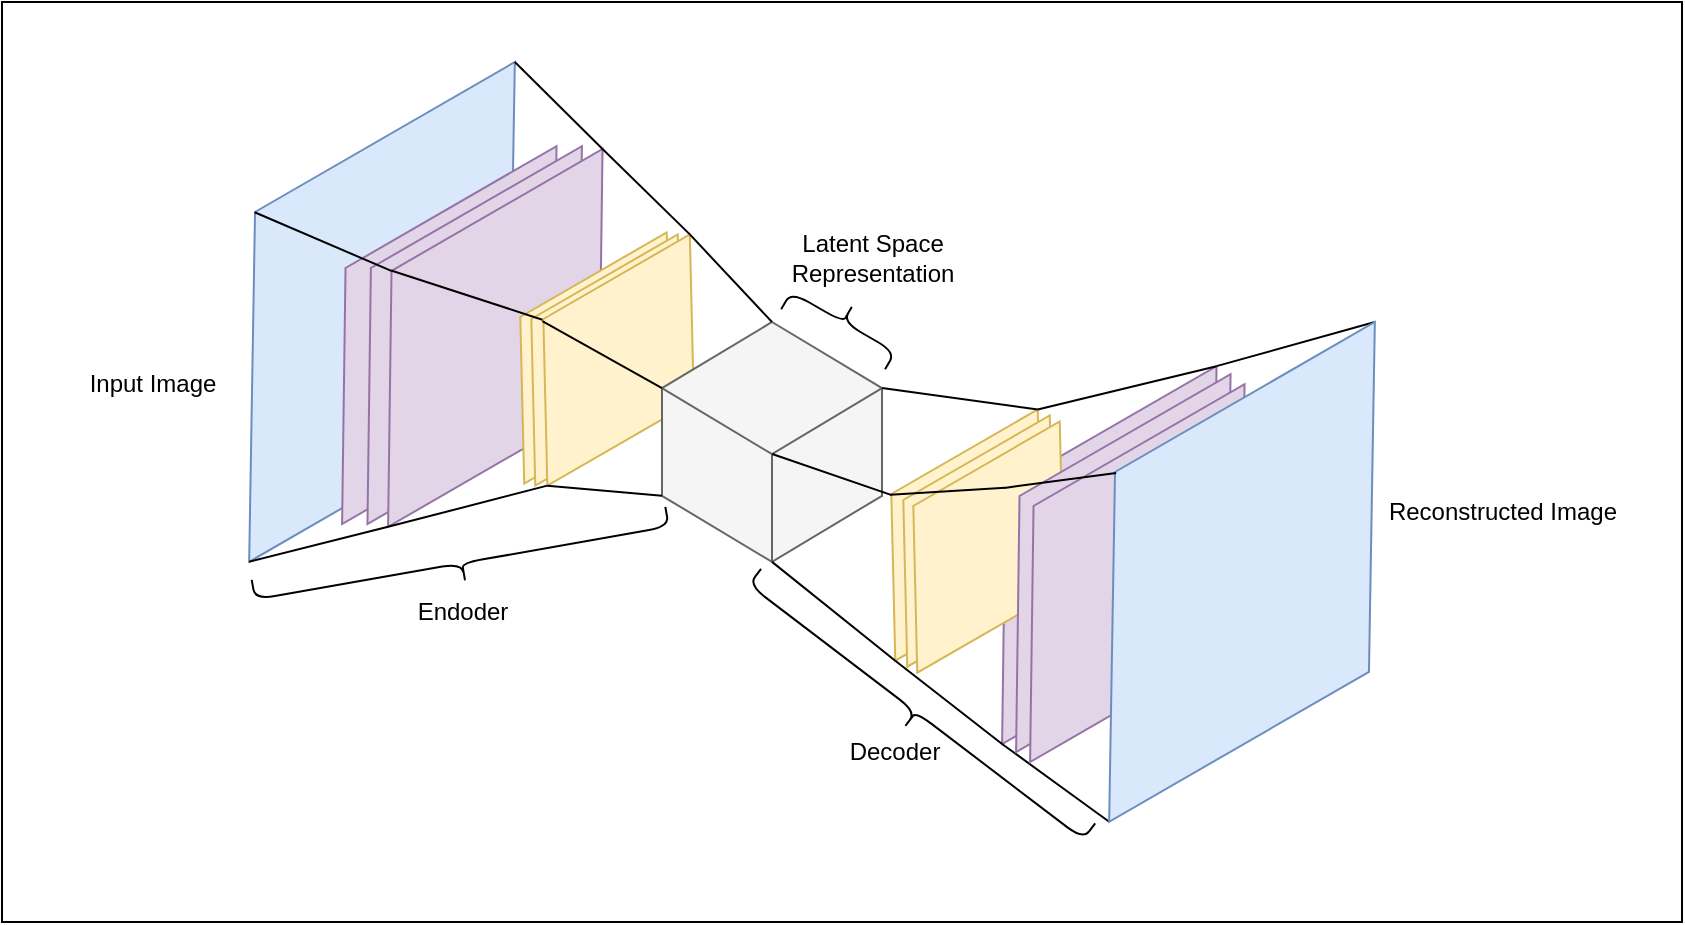 <mxfile version="24.3.1" type="device">
  <diagram name="Página-1" id="b1BpI9sbc_yVwQCMxFGy">
    <mxGraphModel dx="1434" dy="738" grid="1" gridSize="10" guides="1" tooltips="1" connect="1" arrows="1" fold="1" page="1" pageScale="1" pageWidth="1169" pageHeight="827" math="0" shadow="0">
      <root>
        <mxCell id="0" />
        <mxCell id="1" parent="0" />
        <mxCell id="B8Zp_XUAVOikIwBtZeDc-17" value="" style="rounded=0;whiteSpace=wrap;html=1;" parent="1" vertex="1">
          <mxGeometry x="150" y="100" width="840" height="460" as="geometry" />
        </mxCell>
        <mxCell id="tvqHkrEkuvwdhrB_dnag-4" value="" style="shape=parallelogram;perimeter=parallelogramPerimeter;whiteSpace=wrap;html=1;fixedSize=1;rotation=-210;size=90;fillColor=#dae8fc;strokeColor=#6c8ebf;" parent="1" vertex="1">
          <mxGeometry x="220" y="179.95" width="240" height="150" as="geometry" />
        </mxCell>
        <mxCell id="B8Zp_XUAVOikIwBtZeDc-2" value="" style="shape=parallelogram;perimeter=parallelogramPerimeter;whiteSpace=wrap;html=1;fixedSize=1;rotation=-210;size=65.49;fillColor=#e1d5e7;strokeColor=#9673a6;" parent="1" vertex="1">
          <mxGeometry x="280" y="211.54" width="187.32" height="110" as="geometry" />
        </mxCell>
        <mxCell id="B8Zp_XUAVOikIwBtZeDc-1" value="" style="shape=parallelogram;perimeter=parallelogramPerimeter;whiteSpace=wrap;html=1;fixedSize=1;rotation=-210;size=65.49;fillColor=#e1d5e7;strokeColor=#9673a6;" parent="1" vertex="1">
          <mxGeometry x="292.68" y="211.54" width="187.32" height="110" as="geometry" />
        </mxCell>
        <mxCell id="flKzpmarchng9U7WMLnv-46" value="" style="shape=parallelogram;perimeter=parallelogramPerimeter;whiteSpace=wrap;html=1;fixedSize=1;rotation=-210;size=39.96;fillColor=#fff2cc;strokeColor=#d6b656;" parent="1" vertex="1">
          <mxGeometry x="570" y="329.95" width="124.51" height="73.17" as="geometry" />
        </mxCell>
        <mxCell id="flKzpmarchng9U7WMLnv-42" value="" style="shape=parallelogram;perimeter=parallelogramPerimeter;whiteSpace=wrap;html=1;fixedSize=1;rotation=-210;size=65.49;fillColor=#e1d5e7;strokeColor=#9673a6;" parent="1" vertex="1">
          <mxGeometry x="610" y="321.54" width="187.32" height="110" as="geometry" />
        </mxCell>
        <mxCell id="flKzpmarchng9U7WMLnv-7" value="" style="shape=parallelogram;perimeter=parallelogramPerimeter;whiteSpace=wrap;html=1;fixedSize=1;rotation=-210;size=65.49;fillColor=#e1d5e7;strokeColor=#9673a6;" parent="1" vertex="1">
          <mxGeometry x="303" y="212.95" width="187.32" height="110" as="geometry" />
        </mxCell>
        <mxCell id="B8Zp_XUAVOikIwBtZeDc-6" value="" style="shape=parallelogram;perimeter=parallelogramPerimeter;whiteSpace=wrap;html=1;fixedSize=1;rotation=-210;size=39.96;fillColor=#fff2cc;strokeColor=#d6b656;" parent="1" vertex="1">
          <mxGeometry x="384.49" y="241.43" width="124.51" height="73.17" as="geometry" />
        </mxCell>
        <mxCell id="flKzpmarchng9U7WMLnv-8" value="" style="endArrow=none;html=1;rounded=0;entryX=0.626;entryY=1;entryDx=0;entryDy=0;entryPerimeter=0;exitX=0.651;exitY=1;exitDx=0;exitDy=0;exitPerimeter=0;" parent="1" source="flKzpmarchng9U7WMLnv-7" target="tvqHkrEkuvwdhrB_dnag-4" edge="1">
          <mxGeometry width="50" height="50" relative="1" as="geometry">
            <mxPoint x="220" y="209.95" as="sourcePoint" />
            <mxPoint x="270" y="159.95" as="targetPoint" />
          </mxGeometry>
        </mxCell>
        <mxCell id="flKzpmarchng9U7WMLnv-9" value="" style="endArrow=none;html=1;rounded=0;exitX=1;exitY=0;exitDx=0;exitDy=0;entryX=1;entryY=0;entryDx=0;entryDy=0;" parent="1" source="tvqHkrEkuvwdhrB_dnag-4" target="flKzpmarchng9U7WMLnv-7" edge="1">
          <mxGeometry width="50" height="50" relative="1" as="geometry">
            <mxPoint x="230" y="399.95" as="sourcePoint" />
            <mxPoint x="280" y="349.95" as="targetPoint" />
          </mxGeometry>
        </mxCell>
        <mxCell id="flKzpmarchng9U7WMLnv-10" value="" style="endArrow=none;html=1;rounded=0;exitX=0;exitY=1;exitDx=0;exitDy=0;entryX=0;entryY=1;entryDx=0;entryDy=0;" parent="1" source="tvqHkrEkuvwdhrB_dnag-4" target="flKzpmarchng9U7WMLnv-7" edge="1">
          <mxGeometry width="50" height="50" relative="1" as="geometry">
            <mxPoint x="440" y="129.95" as="sourcePoint" />
            <mxPoint x="490" y="79.95" as="targetPoint" />
          </mxGeometry>
        </mxCell>
        <mxCell id="B8Zp_XUAVOikIwBtZeDc-5" value="" style="shape=parallelogram;perimeter=parallelogramPerimeter;whiteSpace=wrap;html=1;fixedSize=1;rotation=-210;size=39.96;fillColor=#fff2cc;strokeColor=#d6b656;" parent="1" vertex="1">
          <mxGeometry x="390" y="242.43" width="124.51" height="73.17" as="geometry" />
        </mxCell>
        <mxCell id="flKzpmarchng9U7WMLnv-11" value="" style="shape=parallelogram;perimeter=parallelogramPerimeter;whiteSpace=wrap;html=1;fixedSize=1;rotation=-210;size=39.96;fillColor=#fff2cc;strokeColor=#d6b656;" parent="1" vertex="1">
          <mxGeometry x="396.04" y="242.43" width="124.51" height="73.17" as="geometry" />
        </mxCell>
        <mxCell id="flKzpmarchng9U7WMLnv-12" value="" style="endArrow=none;html=1;rounded=0;exitX=1;exitY=0;exitDx=0;exitDy=0;entryX=1;entryY=0;entryDx=0;entryDy=0;" parent="1" source="flKzpmarchng9U7WMLnv-7" target="flKzpmarchng9U7WMLnv-11" edge="1">
          <mxGeometry width="50" height="50" relative="1" as="geometry">
            <mxPoint x="340" y="429.95" as="sourcePoint" />
            <mxPoint x="390" y="379.95" as="targetPoint" />
          </mxGeometry>
        </mxCell>
        <mxCell id="B8Zp_XUAVOikIwBtZeDc-7" value="" style="shape=parallelogram;perimeter=parallelogramPerimeter;whiteSpace=wrap;html=1;fixedSize=1;rotation=-210;size=39.96;fillColor=#fff2cc;strokeColor=#d6b656;" parent="1" vertex="1">
          <mxGeometry x="576" y="332.95" width="124.51" height="73.17" as="geometry" />
        </mxCell>
        <mxCell id="flKzpmarchng9U7WMLnv-13" value="" style="endArrow=none;html=1;rounded=0;exitX=0.651;exitY=1.002;exitDx=0;exitDy=0;exitPerimeter=0;entryX=0.684;entryY=0.999;entryDx=0;entryDy=0;entryPerimeter=0;" parent="1" source="flKzpmarchng9U7WMLnv-7" target="flKzpmarchng9U7WMLnv-11" edge="1">
          <mxGeometry width="50" height="50" relative="1" as="geometry">
            <mxPoint x="230" y="229.95" as="sourcePoint" />
            <mxPoint x="280" y="179.95" as="targetPoint" />
          </mxGeometry>
        </mxCell>
        <mxCell id="flKzpmarchng9U7WMLnv-14" value="" style="endArrow=none;html=1;rounded=0;exitX=0;exitY=1;exitDx=0;exitDy=0;entryX=0;entryY=1;entryDx=0;entryDy=0;" parent="1" source="flKzpmarchng9U7WMLnv-7" target="flKzpmarchng9U7WMLnv-11" edge="1">
          <mxGeometry width="50" height="50" relative="1" as="geometry">
            <mxPoint x="490.32" y="159.95" as="sourcePoint" />
            <mxPoint x="534.32" y="203.95" as="targetPoint" />
          </mxGeometry>
        </mxCell>
        <mxCell id="flKzpmarchng9U7WMLnv-43" value="" style="endArrow=none;html=1;rounded=0;entryX=0.626;entryY=1;entryDx=0;entryDy=0;entryPerimeter=0;exitX=0.651;exitY=1;exitDx=0;exitDy=0;exitPerimeter=0;" parent="1" source="flKzpmarchng9U7WMLnv-42" target="flKzpmarchng9U7WMLnv-41" edge="1">
          <mxGeometry width="50" height="50" relative="1" as="geometry">
            <mxPoint x="560" y="309.9" as="sourcePoint" />
            <mxPoint x="610" y="259.9" as="targetPoint" />
          </mxGeometry>
        </mxCell>
        <mxCell id="flKzpmarchng9U7WMLnv-44" value="" style="endArrow=none;html=1;rounded=0;exitX=1;exitY=0;exitDx=0;exitDy=0;entryX=1;entryY=0;entryDx=0;entryDy=0;" parent="1" source="flKzpmarchng9U7WMLnv-41" target="flKzpmarchng9U7WMLnv-42" edge="1">
          <mxGeometry width="50" height="50" relative="1" as="geometry">
            <mxPoint x="570" y="499.9" as="sourcePoint" />
            <mxPoint x="620" y="449.9" as="targetPoint" />
          </mxGeometry>
        </mxCell>
        <mxCell id="flKzpmarchng9U7WMLnv-45" value="" style="endArrow=none;html=1;rounded=0;exitX=0;exitY=1;exitDx=0;exitDy=0;entryX=0;entryY=1;entryDx=0;entryDy=0;" parent="1" source="flKzpmarchng9U7WMLnv-41" target="flKzpmarchng9U7WMLnv-42" edge="1">
          <mxGeometry width="50" height="50" relative="1" as="geometry">
            <mxPoint x="780" y="229.9" as="sourcePoint" />
            <mxPoint x="830" y="179.9" as="targetPoint" />
          </mxGeometry>
        </mxCell>
        <mxCell id="flKzpmarchng9U7WMLnv-47" value="" style="endArrow=none;html=1;rounded=0;exitX=1;exitY=0;exitDx=0;exitDy=0;entryX=1;entryY=0;entryDx=0;entryDy=0;" parent="1" source="flKzpmarchng9U7WMLnv-42" target="flKzpmarchng9U7WMLnv-46" edge="1">
          <mxGeometry width="50" height="50" relative="1" as="geometry">
            <mxPoint x="680" y="529.9" as="sourcePoint" />
            <mxPoint x="730" y="479.9" as="targetPoint" />
          </mxGeometry>
        </mxCell>
        <mxCell id="B8Zp_XUAVOikIwBtZeDc-8" value="" style="shape=parallelogram;perimeter=parallelogramPerimeter;whiteSpace=wrap;html=1;fixedSize=1;rotation=-210;size=39.96;fillColor=#fff2cc;strokeColor=#d6b656;" parent="1" vertex="1">
          <mxGeometry x="581" y="335.95" width="124.51" height="73.17" as="geometry" />
        </mxCell>
        <mxCell id="flKzpmarchng9U7WMLnv-48" value="" style="endArrow=none;html=1;rounded=0;exitX=0.651;exitY=1.002;exitDx=0;exitDy=0;exitPerimeter=0;entryX=0.684;entryY=0.999;entryDx=0;entryDy=0;entryPerimeter=0;" parent="1" source="flKzpmarchng9U7WMLnv-42" target="flKzpmarchng9U7WMLnv-46" edge="1">
          <mxGeometry width="50" height="50" relative="1" as="geometry">
            <mxPoint x="570" y="329.9" as="sourcePoint" />
            <mxPoint x="620" y="279.9" as="targetPoint" />
          </mxGeometry>
        </mxCell>
        <mxCell id="flKzpmarchng9U7WMLnv-49" value="" style="endArrow=none;html=1;rounded=0;exitX=0;exitY=1;exitDx=0;exitDy=0;entryX=0;entryY=1;entryDx=0;entryDy=0;" parent="1" source="flKzpmarchng9U7WMLnv-42" target="flKzpmarchng9U7WMLnv-46" edge="1">
          <mxGeometry width="50" height="50" relative="1" as="geometry">
            <mxPoint x="830.32" y="259.9" as="sourcePoint" />
            <mxPoint x="874.32" y="303.9" as="targetPoint" />
          </mxGeometry>
        </mxCell>
        <mxCell id="flKzpmarchng9U7WMLnv-52" value="" style="html=1;whiteSpace=wrap;shape=isoCube2;backgroundOutline=1;isoAngle=18.577;fillColor=#f5f5f5;strokeColor=#666666;fontColor=#333333;" parent="1" vertex="1">
          <mxGeometry x="480" y="260" width="110" height="119.95" as="geometry" />
        </mxCell>
        <mxCell id="flKzpmarchng9U7WMLnv-53" value="" style="endArrow=none;html=1;rounded=0;exitX=0;exitY=1;exitDx=0;exitDy=0;entryX=0.5;entryY=0;entryDx=0;entryDy=0;entryPerimeter=0;" parent="1" source="flKzpmarchng9U7WMLnv-11" target="flKzpmarchng9U7WMLnv-52" edge="1">
          <mxGeometry width="50" height="50" relative="1" as="geometry">
            <mxPoint x="550" y="210" as="sourcePoint" />
            <mxPoint x="600" y="160" as="targetPoint" />
          </mxGeometry>
        </mxCell>
        <mxCell id="flKzpmarchng9U7WMLnv-54" value="" style="endArrow=none;html=1;rounded=0;exitX=0.687;exitY=0.991;exitDx=0;exitDy=0;exitPerimeter=0;entryX=0;entryY=0;entryDx=0;entryDy=33.042;entryPerimeter=0;" parent="1" source="flKzpmarchng9U7WMLnv-11" target="flKzpmarchng9U7WMLnv-52" edge="1">
          <mxGeometry width="50" height="50" relative="1" as="geometry">
            <mxPoint x="355" y="244" as="sourcePoint" />
            <mxPoint x="430" y="269" as="targetPoint" />
          </mxGeometry>
        </mxCell>
        <mxCell id="flKzpmarchng9U7WMLnv-55" value="" style="endArrow=none;html=1;rounded=0;exitX=0;exitY=0;exitDx=0;exitDy=86.908;entryX=1;entryY=0;entryDx=0;entryDy=0;exitPerimeter=0;" parent="1" source="flKzpmarchng9U7WMLnv-52" target="flKzpmarchng9U7WMLnv-11" edge="1">
          <mxGeometry width="50" height="50" relative="1" as="geometry">
            <mxPoint x="353" y="372" as="sourcePoint" />
            <mxPoint x="433" y="352" as="targetPoint" />
          </mxGeometry>
        </mxCell>
        <mxCell id="flKzpmarchng9U7WMLnv-56" value="" style="endArrow=none;html=1;rounded=0;exitX=0;exitY=1;exitDx=0;exitDy=0;entryX=0;entryY=0;entryDx=110;entryDy=33.042;entryPerimeter=0;" parent="1" source="flKzpmarchng9U7WMLnv-46" target="flKzpmarchng9U7WMLnv-52" edge="1">
          <mxGeometry width="50" height="50" relative="1" as="geometry">
            <mxPoint x="767" y="292" as="sourcePoint" />
            <mxPoint x="678" y="314" as="targetPoint" />
          </mxGeometry>
        </mxCell>
        <mxCell id="flKzpmarchng9U7WMLnv-57" value="" style="endArrow=none;html=1;rounded=0;exitX=0.68;exitY=0.992;exitDx=0;exitDy=0;exitPerimeter=0;entryX=0.501;entryY=0.55;entryDx=0;entryDy=0;entryPerimeter=0;" parent="1" source="flKzpmarchng9U7WMLnv-46" target="flKzpmarchng9U7WMLnv-52" edge="1">
          <mxGeometry width="50" height="50" relative="1" as="geometry">
            <mxPoint x="550" y="441" as="sourcePoint" />
            <mxPoint x="460" y="370" as="targetPoint" />
          </mxGeometry>
        </mxCell>
        <mxCell id="flKzpmarchng9U7WMLnv-58" value="" style="endArrow=none;html=1;rounded=0;exitX=1;exitY=0;exitDx=0;exitDy=0;entryX=0.5;entryY=1;entryDx=0;entryDy=0;entryPerimeter=0;" parent="1" source="flKzpmarchng9U7WMLnv-46" target="flKzpmarchng9U7WMLnv-52" edge="1">
          <mxGeometry width="50" height="50" relative="1" as="geometry">
            <mxPoint x="590" y="431.54" as="sourcePoint" />
            <mxPoint x="537" y="389.54" as="targetPoint" />
          </mxGeometry>
        </mxCell>
        <mxCell id="flKzpmarchng9U7WMLnv-59" value="Input Image" style="text;html=1;align=center;verticalAlign=middle;resizable=0;points=[];autosize=1;strokeColor=none;fillColor=none;" parent="1" vertex="1">
          <mxGeometry x="180" y="275.54" width="90" height="30" as="geometry" />
        </mxCell>
        <mxCell id="flKzpmarchng9U7WMLnv-60" value="Latent Space&lt;div&gt;Representation&lt;/div&gt;" style="text;html=1;align=center;verticalAlign=middle;resizable=0;points=[];autosize=1;strokeColor=none;fillColor=none;" parent="1" vertex="1">
          <mxGeometry x="535" y="208.0" width="100" height="40" as="geometry" />
        </mxCell>
        <mxCell id="flKzpmarchng9U7WMLnv-61" value="Reconstructed Image" style="text;html=1;align=center;verticalAlign=middle;resizable=0;points=[];autosize=1;strokeColor=none;fillColor=none;" parent="1" vertex="1">
          <mxGeometry x="830" y="340" width="140" height="30" as="geometry" />
        </mxCell>
        <mxCell id="B8Zp_XUAVOikIwBtZeDc-3" value="" style="shape=parallelogram;perimeter=parallelogramPerimeter;whiteSpace=wrap;html=1;fixedSize=1;rotation=-210;size=65.49;fillColor=#e1d5e7;strokeColor=#9673a6;" parent="1" vertex="1">
          <mxGeometry x="617" y="325.54" width="187.32" height="110" as="geometry" />
        </mxCell>
        <mxCell id="B8Zp_XUAVOikIwBtZeDc-4" value="" style="shape=parallelogram;perimeter=parallelogramPerimeter;whiteSpace=wrap;html=1;fixedSize=1;rotation=-210;size=65.49;fillColor=#e1d5e7;strokeColor=#9673a6;" parent="1" vertex="1">
          <mxGeometry x="624" y="330.54" width="187.32" height="110" as="geometry" />
        </mxCell>
        <mxCell id="flKzpmarchng9U7WMLnv-41" value="" style="shape=parallelogram;perimeter=parallelogramPerimeter;whiteSpace=wrap;html=1;fixedSize=1;rotation=-210;size=90;fillColor=#dae8fc;strokeColor=#6c8ebf;" parent="1" vertex="1">
          <mxGeometry x="650" y="309.95" width="240" height="150" as="geometry" />
        </mxCell>
        <mxCell id="flKzpmarchng9U7WMLnv-50" value="" style="endArrow=none;html=1;rounded=0;exitX=0.653;exitY=1.003;exitDx=0;exitDy=0;exitPerimeter=0;entryX=0.624;entryY=0.995;entryDx=0;entryDy=0;entryPerimeter=0;" parent="1" source="flKzpmarchng9U7WMLnv-42" target="flKzpmarchng9U7WMLnv-41" edge="1">
          <mxGeometry width="50" height="50" relative="1" as="geometry">
            <mxPoint x="570.001" y="269.949" as="sourcePoint" />
            <mxPoint x="640" y="299.95" as="targetPoint" />
          </mxGeometry>
        </mxCell>
        <mxCell id="B8Zp_XUAVOikIwBtZeDc-9" value="" style="shape=curlyBracket;whiteSpace=wrap;html=1;rounded=1;labelPosition=left;verticalLabelPosition=middle;align=right;verticalAlign=middle;rotation=-100;" parent="1" vertex="1">
          <mxGeometry x="370" y="275.54" width="20" height="210" as="geometry" />
        </mxCell>
        <mxCell id="B8Zp_XUAVOikIwBtZeDc-10" value="Endoder" style="text;html=1;align=center;verticalAlign=middle;resizable=0;points=[];autosize=1;strokeColor=none;fillColor=none;" parent="1" vertex="1">
          <mxGeometry x="345" y="390" width="70" height="30" as="geometry" />
        </mxCell>
        <mxCell id="B8Zp_XUAVOikIwBtZeDc-11" value="" style="shape=curlyBracket;whiteSpace=wrap;html=1;rounded=1;labelPosition=left;verticalLabelPosition=middle;align=right;verticalAlign=middle;rotation=120;" parent="1" vertex="1">
          <mxGeometry x="560.55" y="230" width="20" height="60" as="geometry" />
        </mxCell>
        <mxCell id="B8Zp_XUAVOikIwBtZeDc-13" value="" style="shape=curlyBracket;whiteSpace=wrap;html=1;rounded=1;labelPosition=left;verticalLabelPosition=middle;align=right;verticalAlign=middle;rotation=-52.7;" parent="1" vertex="1">
          <mxGeometry x="597" y="350" width="20" height="210" as="geometry" />
        </mxCell>
        <mxCell id="B8Zp_XUAVOikIwBtZeDc-16" value="Decoder" style="text;html=1;align=center;verticalAlign=middle;resizable=0;points=[];autosize=1;strokeColor=none;fillColor=none;" parent="1" vertex="1">
          <mxGeometry x="560.55" y="459.95" width="70" height="30" as="geometry" />
        </mxCell>
      </root>
    </mxGraphModel>
  </diagram>
</mxfile>
